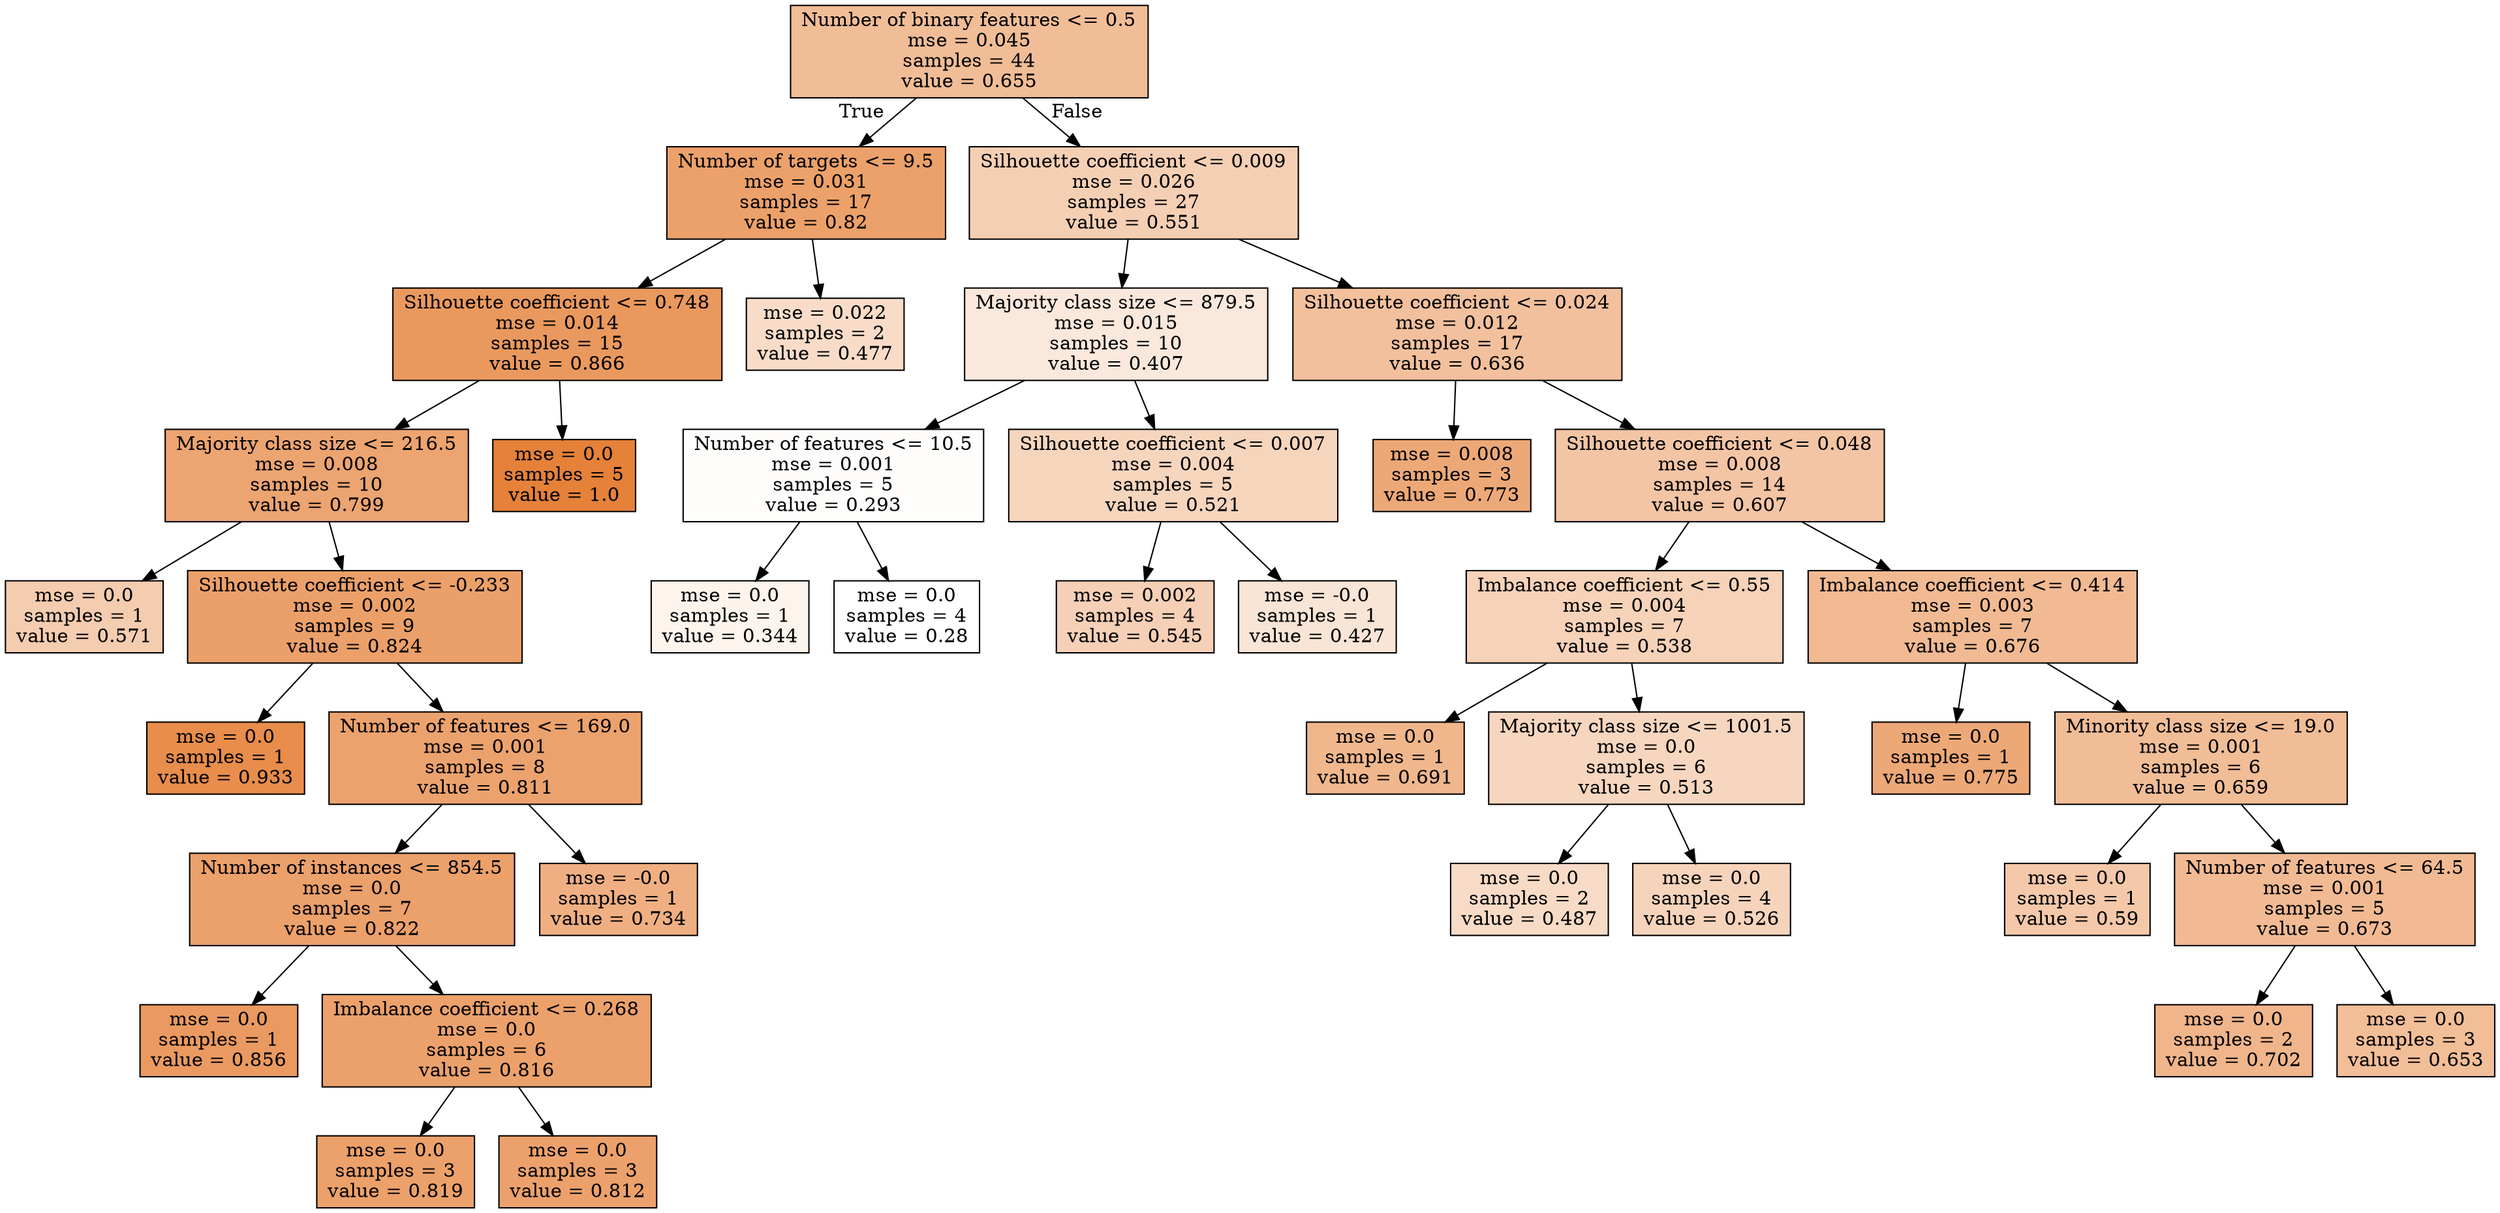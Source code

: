 digraph Tree {
node [shape=box, style="filled", color="black"] ;
0 [label="Number of binary features <= 0.5\nmse = 0.045\nsamples = 44\nvalue = 0.655", fillcolor="#e5813985"] ;
1 [label="Number of targets <= 9.5\nmse = 0.031\nsamples = 17\nvalue = 0.82", fillcolor="#e58139bf"] ;
0 -> 1 [labeldistance=2.5, labelangle=45, headlabel="True"] ;
2 [label="Silhouette coefficient <= 0.748\nmse = 0.014\nsamples = 15\nvalue = 0.866", fillcolor="#e58139cf"] ;
1 -> 2 ;
3 [label="Majority class size <= 216.5\nmse = 0.008\nsamples = 10\nvalue = 0.799", fillcolor="#e58139b8"] ;
2 -> 3 ;
4 [label="mse = 0.0\nsamples = 1\nvalue = 0.571", fillcolor="#e5813967"] ;
3 -> 4 ;
5 [label="Silhouette coefficient <= -0.233\nmse = 0.002\nsamples = 9\nvalue = 0.824", fillcolor="#e58139c1"] ;
3 -> 5 ;
6 [label="mse = 0.0\nsamples = 1\nvalue = 0.933", fillcolor="#e58139e7"] ;
5 -> 6 ;
7 [label="Number of features <= 169.0\nmse = 0.001\nsamples = 8\nvalue = 0.811", fillcolor="#e58139bc"] ;
5 -> 7 ;
8 [label="Number of instances <= 854.5\nmse = 0.0\nsamples = 7\nvalue = 0.822", fillcolor="#e58139c0"] ;
7 -> 8 ;
9 [label="mse = 0.0\nsamples = 1\nvalue = 0.856", fillcolor="#e58139cc"] ;
8 -> 9 ;
10 [label="Imbalance coefficient <= 0.268\nmse = 0.0\nsamples = 6\nvalue = 0.816", fillcolor="#e58139be"] ;
8 -> 10 ;
11 [label="mse = 0.0\nsamples = 3\nvalue = 0.819", fillcolor="#e58139bf"] ;
10 -> 11 ;
12 [label="mse = 0.0\nsamples = 3\nvalue = 0.812", fillcolor="#e58139bd"] ;
10 -> 12 ;
13 [label="mse = -0.0\nsamples = 1\nvalue = 0.734", fillcolor="#e58139a1"] ;
7 -> 13 ;
14 [label="mse = 0.0\nsamples = 5\nvalue = 1.0", fillcolor="#e58139ff"] ;
2 -> 14 ;
15 [label="mse = 0.022\nsamples = 2\nvalue = 0.477", fillcolor="#e5813946"] ;
1 -> 15 ;
16 [label="Silhouette coefficient <= 0.009\nmse = 0.026\nsamples = 27\nvalue = 0.551", fillcolor="#e5813960"] ;
0 -> 16 [labeldistance=2.5, labelangle=-45, headlabel="False"] ;
17 [label="Majority class size <= 879.5\nmse = 0.015\nsamples = 10\nvalue = 0.407", fillcolor="#e581392d"] ;
16 -> 17 ;
18 [label="Number of features <= 10.5\nmse = 0.001\nsamples = 5\nvalue = 0.293", fillcolor="#e5813904"] ;
17 -> 18 ;
19 [label="mse = 0.0\nsamples = 1\nvalue = 0.344", fillcolor="#e5813916"] ;
18 -> 19 ;
20 [label="mse = 0.0\nsamples = 4\nvalue = 0.28", fillcolor="#e5813900"] ;
18 -> 20 ;
21 [label="Silhouette coefficient <= 0.007\nmse = 0.004\nsamples = 5\nvalue = 0.521", fillcolor="#e5813955"] ;
17 -> 21 ;
22 [label="mse = 0.002\nsamples = 4\nvalue = 0.545", fillcolor="#e581395e"] ;
21 -> 22 ;
23 [label="mse = -0.0\nsamples = 1\nvalue = 0.427", fillcolor="#e5813934"] ;
21 -> 23 ;
24 [label="Silhouette coefficient <= 0.024\nmse = 0.012\nsamples = 17\nvalue = 0.636", fillcolor="#e581397e"] ;
16 -> 24 ;
25 [label="mse = 0.008\nsamples = 3\nvalue = 0.773", fillcolor="#e58139af"] ;
24 -> 25 ;
26 [label="Silhouette coefficient <= 0.048\nmse = 0.008\nsamples = 14\nvalue = 0.607", fillcolor="#e5813974"] ;
24 -> 26 ;
27 [label="Imbalance coefficient <= 0.55\nmse = 0.004\nsamples = 7\nvalue = 0.538", fillcolor="#e581395b"] ;
26 -> 27 ;
28 [label="mse = 0.0\nsamples = 1\nvalue = 0.691", fillcolor="#e5813992"] ;
27 -> 28 ;
29 [label="Majority class size <= 1001.5\nmse = 0.0\nsamples = 6\nvalue = 0.513", fillcolor="#e5813952"] ;
27 -> 29 ;
30 [label="mse = 0.0\nsamples = 2\nvalue = 0.487", fillcolor="#e5813949"] ;
29 -> 30 ;
31 [label="mse = 0.0\nsamples = 4\nvalue = 0.526", fillcolor="#e5813957"] ;
29 -> 31 ;
32 [label="Imbalance coefficient <= 0.414\nmse = 0.003\nsamples = 7\nvalue = 0.676", fillcolor="#e581398c"] ;
26 -> 32 ;
33 [label="mse = 0.0\nsamples = 1\nvalue = 0.775", fillcolor="#e58139af"] ;
32 -> 33 ;
34 [label="Minority class size <= 19.0\nmse = 0.001\nsamples = 6\nvalue = 0.659", fillcolor="#e5813986"] ;
32 -> 34 ;
35 [label="mse = 0.0\nsamples = 1\nvalue = 0.59", fillcolor="#e581396e"] ;
34 -> 35 ;
36 [label="Number of features <= 64.5\nmse = 0.001\nsamples = 5\nvalue = 0.673", fillcolor="#e581398b"] ;
34 -> 36 ;
37 [label="mse = 0.0\nsamples = 2\nvalue = 0.702", fillcolor="#e5813995"] ;
36 -> 37 ;
38 [label="mse = 0.0\nsamples = 3\nvalue = 0.653", fillcolor="#e5813984"] ;
36 -> 38 ;
}